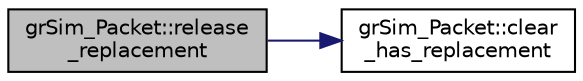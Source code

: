 digraph "grSim_Packet::release_replacement"
{
 // INTERACTIVE_SVG=YES
  edge [fontname="Helvetica",fontsize="10",labelfontname="Helvetica",labelfontsize="10"];
  node [fontname="Helvetica",fontsize="10",shape=record];
  rankdir="LR";
  Node1 [label="grSim_Packet::release\l_replacement",height=0.2,width=0.4,color="black", fillcolor="grey75", style="filled", fontcolor="black"];
  Node1 -> Node2 [color="midnightblue",fontsize="10",style="solid",fontname="Helvetica"];
  Node2 [label="grSim_Packet::clear\l_has_replacement",height=0.2,width=0.4,color="black", fillcolor="white", style="filled",URL="$d3/db5/classgr_sim___packet.html#a38a6457c7cc61c305d95276f2b257d4b"];
}
